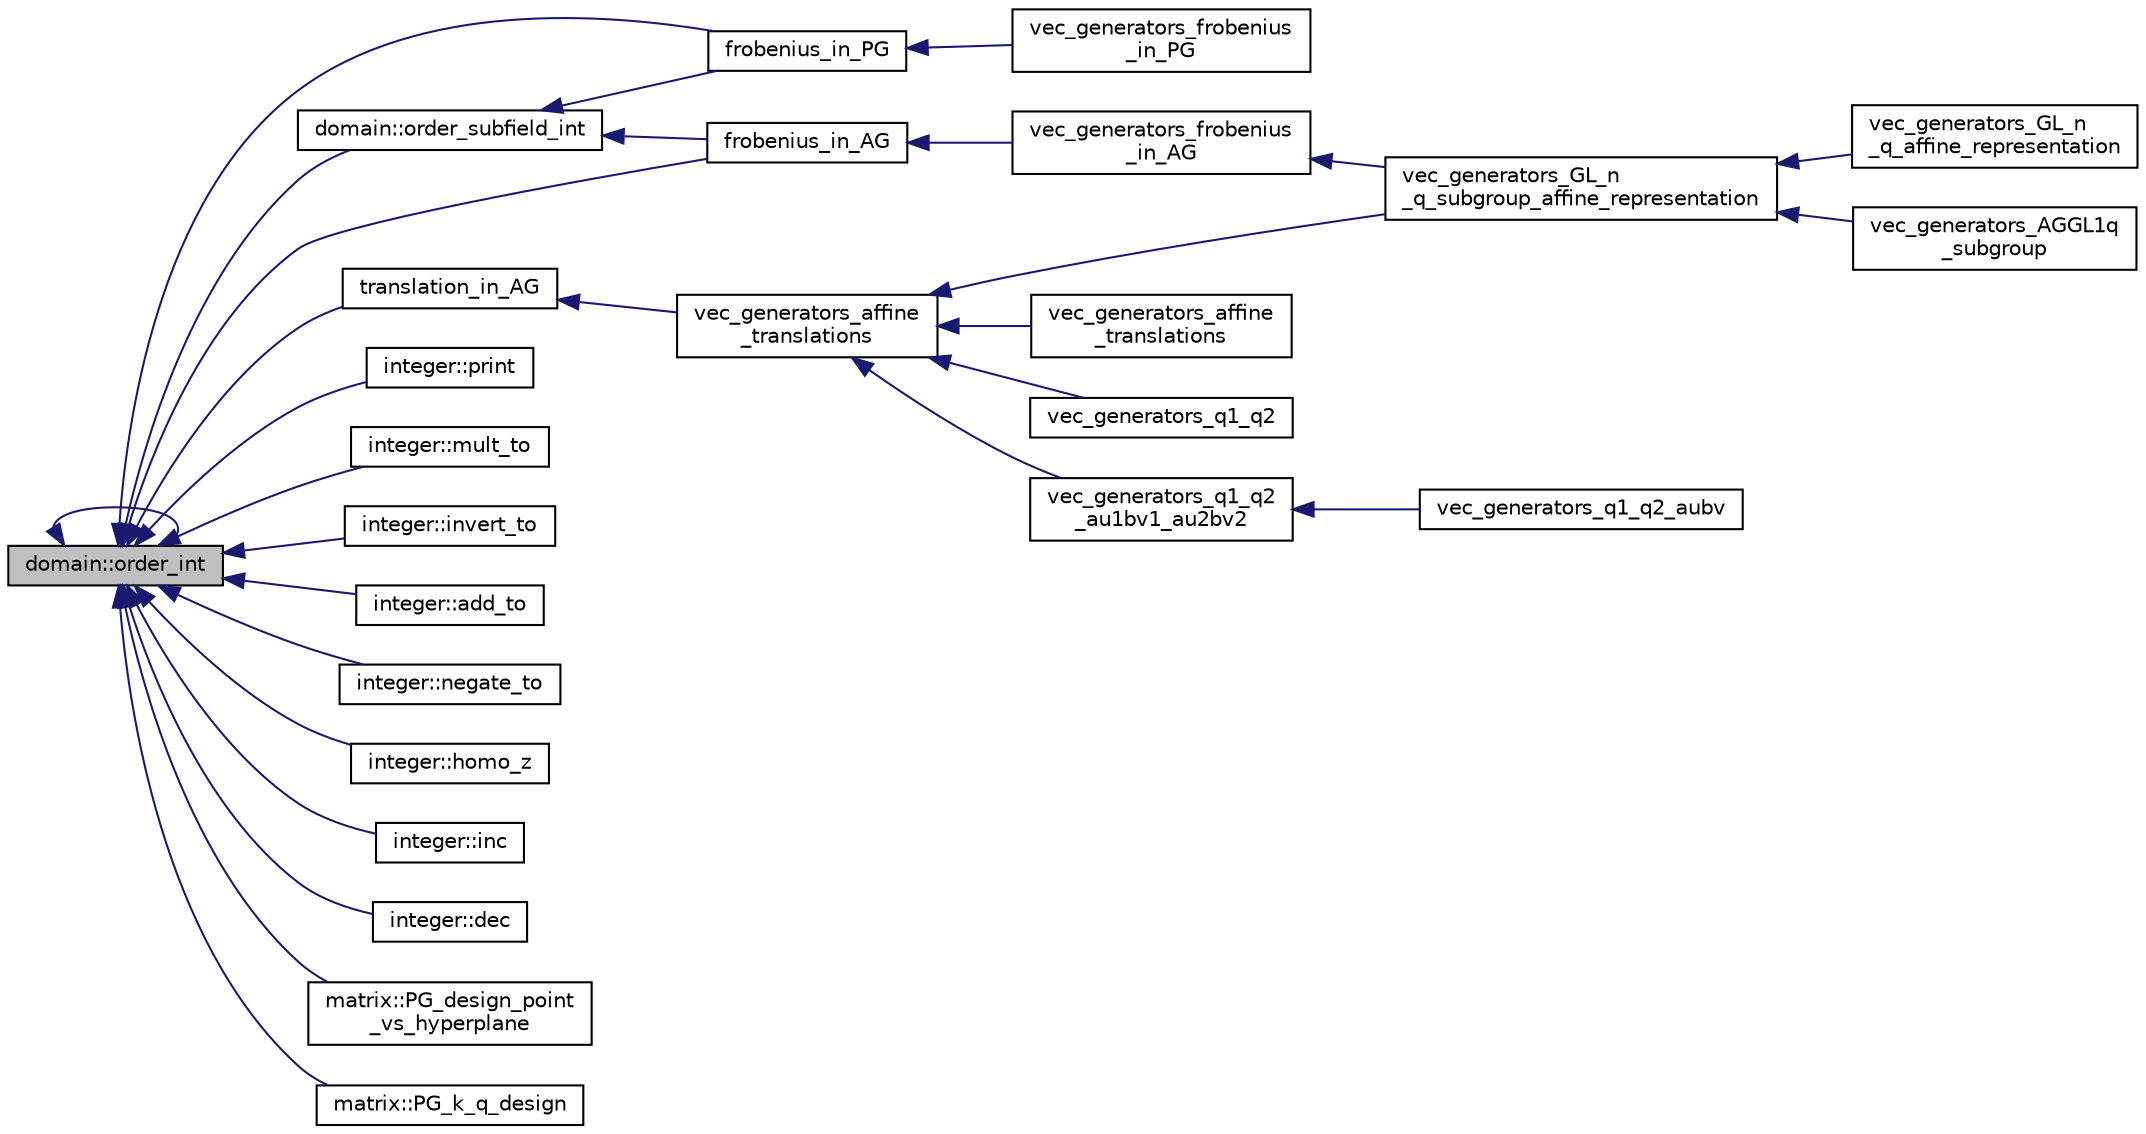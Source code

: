 digraph "domain::order_int"
{
  edge [fontname="Helvetica",fontsize="10",labelfontname="Helvetica",labelfontsize="10"];
  node [fontname="Helvetica",fontsize="10",shape=record];
  rankdir="LR";
  Node184 [label="domain::order_int",height=0.2,width=0.4,color="black", fillcolor="grey75", style="filled", fontcolor="black"];
  Node184 -> Node184 [dir="back",color="midnightblue",fontsize="10",style="solid",fontname="Helvetica"];
  Node184 -> Node185 [dir="back",color="midnightblue",fontsize="10",style="solid",fontname="Helvetica"];
  Node185 [label="domain::order_subfield_int",height=0.2,width=0.4,color="black", fillcolor="white", style="filled",URL="$de/d3b/classdomain.html#aca55200b8df1de0873984afa75da5633"];
  Node185 -> Node186 [dir="back",color="midnightblue",fontsize="10",style="solid",fontname="Helvetica"];
  Node186 [label="frobenius_in_PG",height=0.2,width=0.4,color="black", fillcolor="white", style="filled",URL="$d3/d72/global_8_c.html#ab7960431548a3d41bc600a8fa22a7e52"];
  Node186 -> Node187 [dir="back",color="midnightblue",fontsize="10",style="solid",fontname="Helvetica"];
  Node187 [label="vec_generators_frobenius\l_in_PG",height=0.2,width=0.4,color="black", fillcolor="white", style="filled",URL="$d0/dd3/perm__group__gens_8_c.html#a9e10945efd7f35b31fdeb07fa51a86a7"];
  Node185 -> Node188 [dir="back",color="midnightblue",fontsize="10",style="solid",fontname="Helvetica"];
  Node188 [label="frobenius_in_AG",height=0.2,width=0.4,color="black", fillcolor="white", style="filled",URL="$d3/d72/global_8_c.html#a88ab414b01bb677c3814503be20c7e43"];
  Node188 -> Node189 [dir="back",color="midnightblue",fontsize="10",style="solid",fontname="Helvetica"];
  Node189 [label="vec_generators_frobenius\l_in_AG",height=0.2,width=0.4,color="black", fillcolor="white", style="filled",URL="$d0/dd3/perm__group__gens_8_c.html#aa7e25c62e5735b9785e9dfa02413cbab"];
  Node189 -> Node190 [dir="back",color="midnightblue",fontsize="10",style="solid",fontname="Helvetica"];
  Node190 [label="vec_generators_GL_n\l_q_subgroup_affine_representation",height=0.2,width=0.4,color="black", fillcolor="white", style="filled",URL="$d0/dd3/perm__group__gens_8_c.html#adc1a2bfe52c3047a066884771aa01321"];
  Node190 -> Node191 [dir="back",color="midnightblue",fontsize="10",style="solid",fontname="Helvetica"];
  Node191 [label="vec_generators_GL_n\l_q_affine_representation",height=0.2,width=0.4,color="black", fillcolor="white", style="filled",URL="$d0/dd3/perm__group__gens_8_c.html#a689108f410f773f0681e21a864097f16"];
  Node190 -> Node192 [dir="back",color="midnightblue",fontsize="10",style="solid",fontname="Helvetica"];
  Node192 [label="vec_generators_AGGL1q\l_subgroup",height=0.2,width=0.4,color="black", fillcolor="white", style="filled",URL="$d0/dd3/perm__group__gens_8_c.html#a93659c1c7a668dd6adf9f217c608e1f1"];
  Node184 -> Node186 [dir="back",color="midnightblue",fontsize="10",style="solid",fontname="Helvetica"];
  Node184 -> Node188 [dir="back",color="midnightblue",fontsize="10",style="solid",fontname="Helvetica"];
  Node184 -> Node193 [dir="back",color="midnightblue",fontsize="10",style="solid",fontname="Helvetica"];
  Node193 [label="translation_in_AG",height=0.2,width=0.4,color="black", fillcolor="white", style="filled",URL="$d3/d72/global_8_c.html#ac805a17cf57e334b24457fab41a7da4d"];
  Node193 -> Node194 [dir="back",color="midnightblue",fontsize="10",style="solid",fontname="Helvetica"];
  Node194 [label="vec_generators_affine\l_translations",height=0.2,width=0.4,color="black", fillcolor="white", style="filled",URL="$d0/dd3/perm__group__gens_8_c.html#a7823a00ce1bf9cd69d1f9543e594e0e6"];
  Node194 -> Node195 [dir="back",color="midnightblue",fontsize="10",style="solid",fontname="Helvetica"];
  Node195 [label="vec_generators_affine\l_translations",height=0.2,width=0.4,color="black", fillcolor="white", style="filled",URL="$d0/dd3/perm__group__gens_8_c.html#ac4f5e1074cf38552f67cd4ed6deba6ea"];
  Node194 -> Node190 [dir="back",color="midnightblue",fontsize="10",style="solid",fontname="Helvetica"];
  Node194 -> Node196 [dir="back",color="midnightblue",fontsize="10",style="solid",fontname="Helvetica"];
  Node196 [label="vec_generators_q1_q2",height=0.2,width=0.4,color="black", fillcolor="white", style="filled",URL="$d0/dd3/perm__group__gens_8_c.html#ac70761795da8630f4939bc3e00707d79"];
  Node194 -> Node197 [dir="back",color="midnightblue",fontsize="10",style="solid",fontname="Helvetica"];
  Node197 [label="vec_generators_q1_q2\l_au1bv1_au2bv2",height=0.2,width=0.4,color="black", fillcolor="white", style="filled",URL="$d0/dd3/perm__group__gens_8_c.html#aee37285cfb5987a4fc1f5c7580865175"];
  Node197 -> Node198 [dir="back",color="midnightblue",fontsize="10",style="solid",fontname="Helvetica"];
  Node198 [label="vec_generators_q1_q2_aubv",height=0.2,width=0.4,color="black", fillcolor="white", style="filled",URL="$d0/dd3/perm__group__gens_8_c.html#a0b5ce8828dd8a35cbfec4450f0d76edc"];
  Node184 -> Node199 [dir="back",color="midnightblue",fontsize="10",style="solid",fontname="Helvetica"];
  Node199 [label="integer::print",height=0.2,width=0.4,color="black", fillcolor="white", style="filled",URL="$d0/de5/classinteger.html#a8aef91d98e8edc8d895c1d6cfc35677b"];
  Node184 -> Node200 [dir="back",color="midnightblue",fontsize="10",style="solid",fontname="Helvetica"];
  Node200 [label="integer::mult_to",height=0.2,width=0.4,color="black", fillcolor="white", style="filled",URL="$d0/de5/classinteger.html#a7f4f072c0d9c6b15660d80e81496dffc"];
  Node184 -> Node201 [dir="back",color="midnightblue",fontsize="10",style="solid",fontname="Helvetica"];
  Node201 [label="integer::invert_to",height=0.2,width=0.4,color="black", fillcolor="white", style="filled",URL="$d0/de5/classinteger.html#a9a991b285677b99b4879034e31648b7a"];
  Node184 -> Node202 [dir="back",color="midnightblue",fontsize="10",style="solid",fontname="Helvetica"];
  Node202 [label="integer::add_to",height=0.2,width=0.4,color="black", fillcolor="white", style="filled",URL="$d0/de5/classinteger.html#a3f6fe19fe4f2948364b1e75a6dfec47f"];
  Node184 -> Node203 [dir="back",color="midnightblue",fontsize="10",style="solid",fontname="Helvetica"];
  Node203 [label="integer::negate_to",height=0.2,width=0.4,color="black", fillcolor="white", style="filled",URL="$d0/de5/classinteger.html#a1da2bd683bdef336057ef2b84d4b3978"];
  Node184 -> Node204 [dir="back",color="midnightblue",fontsize="10",style="solid",fontname="Helvetica"];
  Node204 [label="integer::homo_z",height=0.2,width=0.4,color="black", fillcolor="white", style="filled",URL="$d0/de5/classinteger.html#ab975244fc25d0a9b3d4ef5104e3fcd24"];
  Node184 -> Node205 [dir="back",color="midnightblue",fontsize="10",style="solid",fontname="Helvetica"];
  Node205 [label="integer::inc",height=0.2,width=0.4,color="black", fillcolor="white", style="filled",URL="$d0/de5/classinteger.html#a2fd161f380ea688219131ba9a8429509"];
  Node184 -> Node206 [dir="back",color="midnightblue",fontsize="10",style="solid",fontname="Helvetica"];
  Node206 [label="integer::dec",height=0.2,width=0.4,color="black", fillcolor="white", style="filled",URL="$d0/de5/classinteger.html#a6b744350afb55f82d25e55bb6b1027b2"];
  Node184 -> Node207 [dir="back",color="midnightblue",fontsize="10",style="solid",fontname="Helvetica"];
  Node207 [label="matrix::PG_design_point\l_vs_hyperplane",height=0.2,width=0.4,color="black", fillcolor="white", style="filled",URL="$d1/d8d/classmatrix.html#adece30f74509652851c31e2d82e141e3"];
  Node184 -> Node208 [dir="back",color="midnightblue",fontsize="10",style="solid",fontname="Helvetica"];
  Node208 [label="matrix::PG_k_q_design",height=0.2,width=0.4,color="black", fillcolor="white", style="filled",URL="$d1/d8d/classmatrix.html#ae05463d97ecc8ea3654c45a399b872e2"];
}
